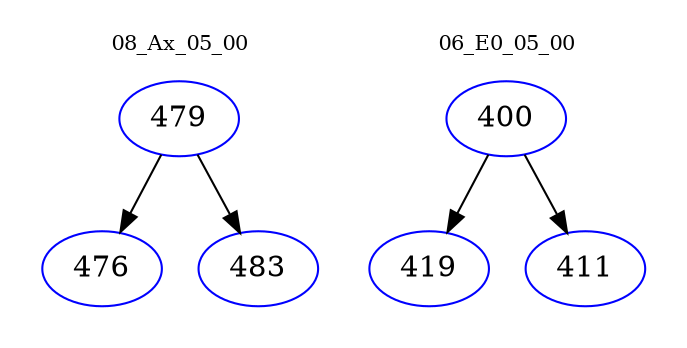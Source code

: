 digraph{
subgraph cluster_0 {
color = white
label = "08_Ax_05_00";
fontsize=10;
T0_479 [label="479", color="blue"]
T0_479 -> T0_476 [color="black"]
T0_476 [label="476", color="blue"]
T0_479 -> T0_483 [color="black"]
T0_483 [label="483", color="blue"]
}
subgraph cluster_1 {
color = white
label = "06_E0_05_00";
fontsize=10;
T1_400 [label="400", color="blue"]
T1_400 -> T1_419 [color="black"]
T1_419 [label="419", color="blue"]
T1_400 -> T1_411 [color="black"]
T1_411 [label="411", color="blue"]
}
}
